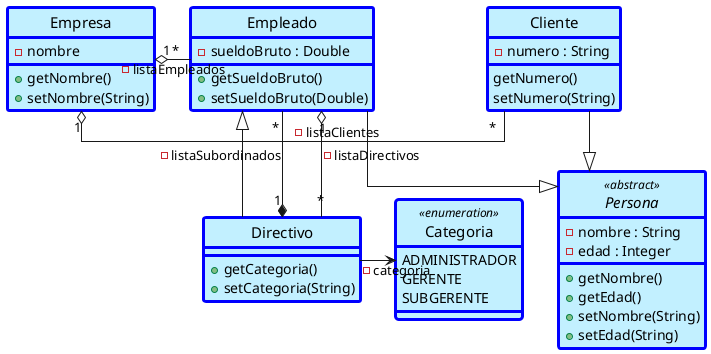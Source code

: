 @startuml Diagrama de Clases Empresa

skinparam Linetype ortho
skinparam style strictuml

skinparam Class {
    FontSize 15
    BorderColor Blue
    BackgroundColor APPLICATION
    BorderThickness 3
}

class Empresa {
    - nombre
    
    + getNombre()
    + setNombre(String)
}

class Empleado {
    - sueldoBruto : Double

    + getSueldoBruto()
    + setSueldoBruto(Double)
}

enum Categoria <<enumeration>> {
    ADMINISTRADOR
    GERENTE
    SUBGERENTE
}

class Directivo {
    + getCategoria()
    + setCategoria(String)
}

class Cliente {
    - numero : String

    getNumero()
    setNumero(String)
}

abstract class Persona <<abstract>> {
    - nombre : String
    - edad : Integer

    + getNombre()
    + getEdad()
    + setNombre(String)
    + setEdad(String)
}

Empleado --|> Persona
Cliente -|> Persona
Directivo -> Categoria : - categoria
Directivo --|> Empleado

Empresa "1" o- " * " Empleado : - listaEmpleados
Empresa "1" o- " * " Cliente : - listaClientes
Empleado "1" o-- " * " Directivo : - listaDirectivos
Directivo "1" *-- " * " Empleado : - listaSubordinados

@enduml